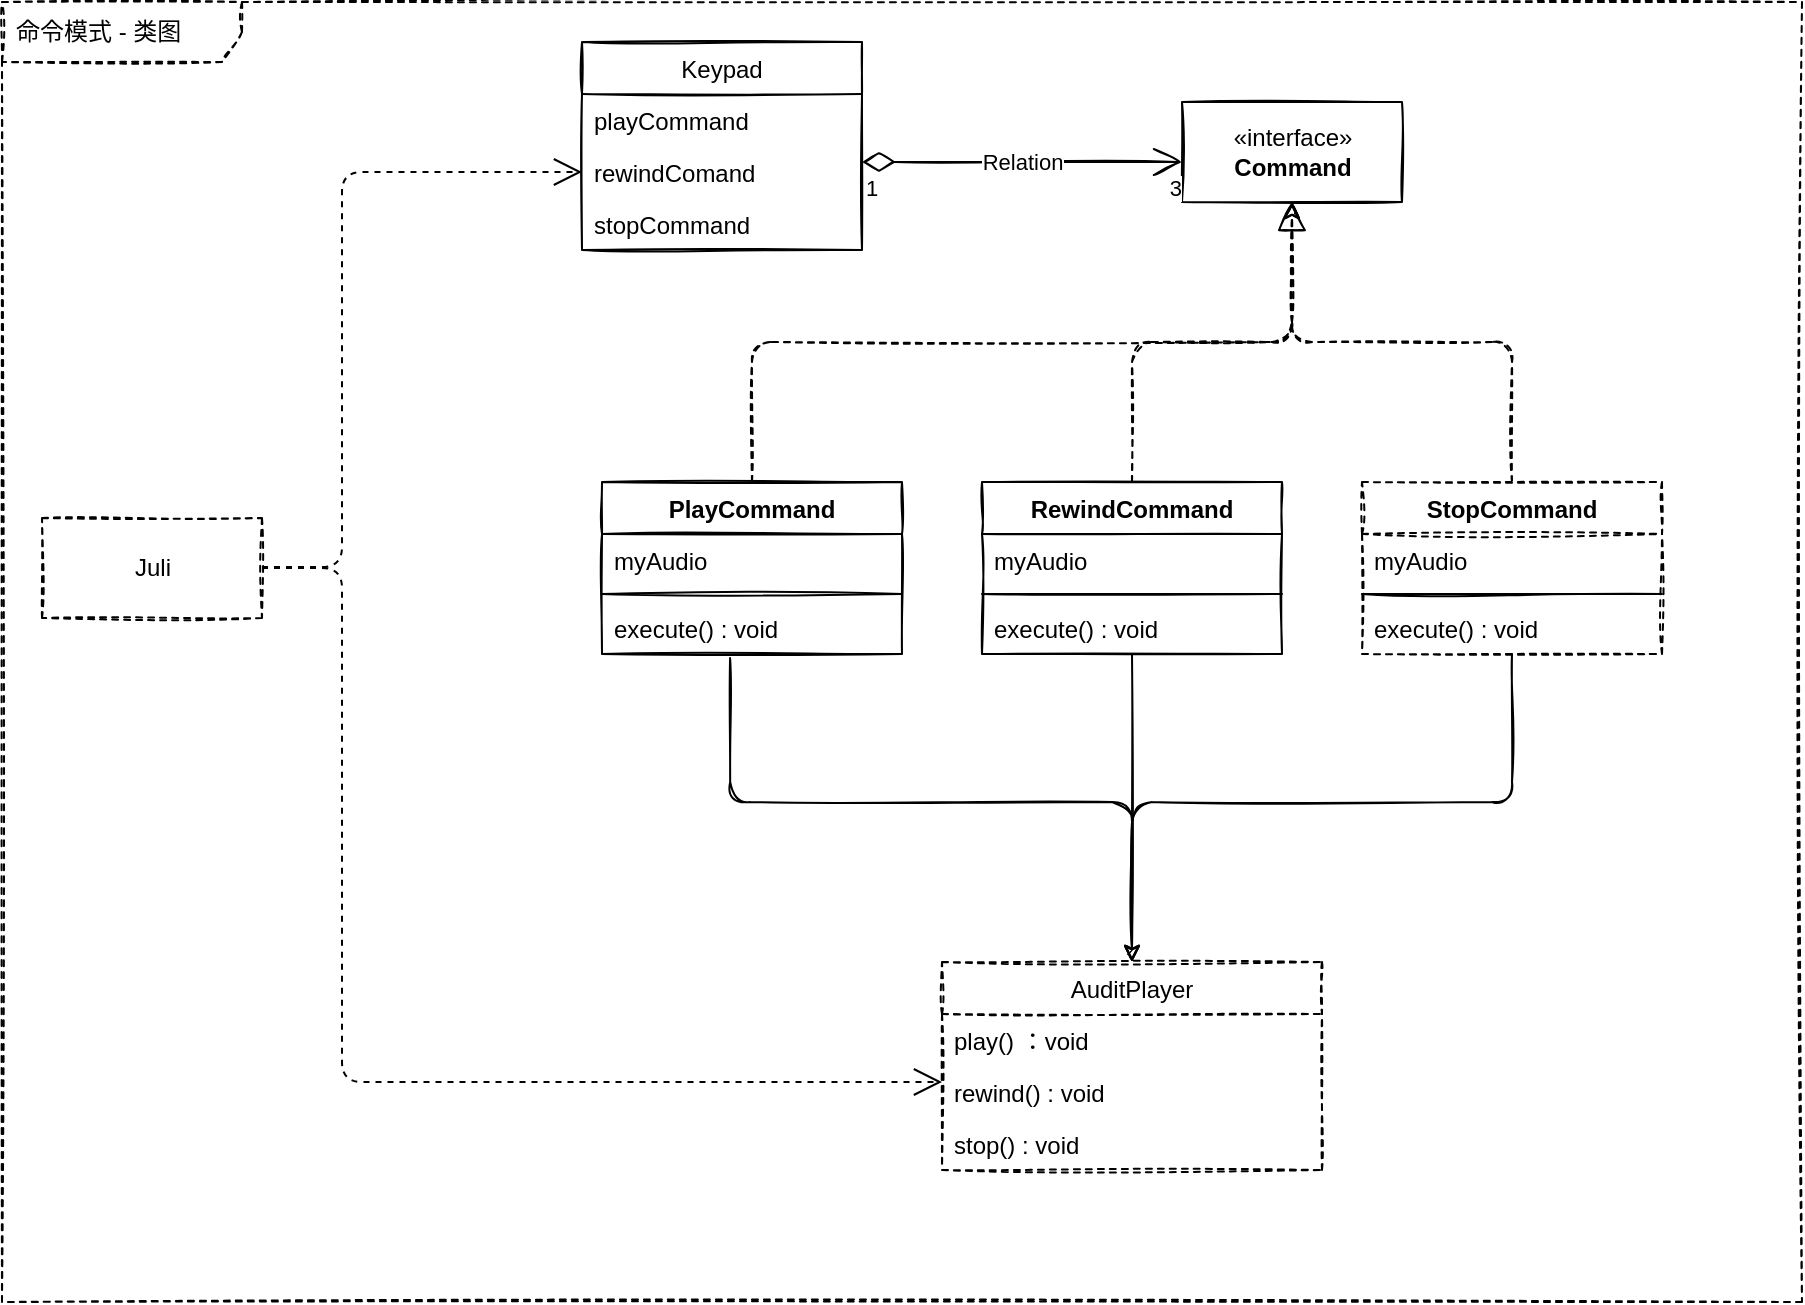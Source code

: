 <mxfile version="14.4.9" type="github">
  <diagram id="keqr0E5Gyz6Kl2WQPCfh" name="Page-1">
    <mxGraphModel dx="1211" dy="657" grid="1" gridSize="10" guides="1" tooltips="1" connect="1" arrows="1" fold="1" page="1" pageScale="1" pageWidth="827" pageHeight="1169" math="0" shadow="0">
      <root>
        <mxCell id="0" />
        <mxCell id="1" parent="0" />
        <mxCell id="jz3T0KPEXfVVJIKZZMcC-1" value="Keypad" style="swimlane;fontStyle=0;childLayout=stackLayout;horizontal=1;startSize=26;fillColor=none;horizontalStack=0;resizeParent=1;resizeParentMax=0;resizeLast=0;collapsible=1;marginBottom=0;sketch=1;" vertex="1" parent="1">
          <mxGeometry x="300" y="120" width="140" height="104" as="geometry" />
        </mxCell>
        <mxCell id="jz3T0KPEXfVVJIKZZMcC-2" value="playCommand" style="text;strokeColor=none;fillColor=none;align=left;verticalAlign=top;spacingLeft=4;spacingRight=4;overflow=hidden;rotatable=0;points=[[0,0.5],[1,0.5]];portConstraint=eastwest;sketch=1;" vertex="1" parent="jz3T0KPEXfVVJIKZZMcC-1">
          <mxGeometry y="26" width="140" height="26" as="geometry" />
        </mxCell>
        <mxCell id="jz3T0KPEXfVVJIKZZMcC-3" value="rewindComand" style="text;strokeColor=none;fillColor=none;align=left;verticalAlign=top;spacingLeft=4;spacingRight=4;overflow=hidden;rotatable=0;points=[[0,0.5],[1,0.5]];portConstraint=eastwest;sketch=1;" vertex="1" parent="jz3T0KPEXfVVJIKZZMcC-1">
          <mxGeometry y="52" width="140" height="26" as="geometry" />
        </mxCell>
        <mxCell id="jz3T0KPEXfVVJIKZZMcC-4" value="stopCommand" style="text;strokeColor=none;fillColor=none;align=left;verticalAlign=top;spacingLeft=4;spacingRight=4;overflow=hidden;rotatable=0;points=[[0,0.5],[1,0.5]];portConstraint=eastwest;sketch=1;" vertex="1" parent="jz3T0KPEXfVVJIKZZMcC-1">
          <mxGeometry y="78" width="140" height="26" as="geometry" />
        </mxCell>
        <mxCell id="jz3T0KPEXfVVJIKZZMcC-5" value="«interface»&lt;br&gt;&lt;b&gt;Command&lt;/b&gt;" style="html=1;sketch=1;" vertex="1" parent="1">
          <mxGeometry x="600" y="150" width="110" height="50" as="geometry" />
        </mxCell>
        <mxCell id="jz3T0KPEXfVVJIKZZMcC-7" value="Relation" style="endArrow=open;html=1;endSize=12;startArrow=diamondThin;startSize=14;startFill=0;edgeStyle=orthogonalEdgeStyle;sketch=1;" edge="1" parent="1">
          <mxGeometry relative="1" as="geometry">
            <mxPoint x="440" y="180" as="sourcePoint" />
            <mxPoint x="600" y="180" as="targetPoint" />
          </mxGeometry>
        </mxCell>
        <mxCell id="jz3T0KPEXfVVJIKZZMcC-8" value="1" style="edgeLabel;resizable=0;html=1;align=left;verticalAlign=top;sketch=1;" connectable="0" vertex="1" parent="jz3T0KPEXfVVJIKZZMcC-7">
          <mxGeometry x="-1" relative="1" as="geometry" />
        </mxCell>
        <mxCell id="jz3T0KPEXfVVJIKZZMcC-9" value="3" style="edgeLabel;resizable=0;html=1;align=right;verticalAlign=top;sketch=1;" connectable="0" vertex="1" parent="jz3T0KPEXfVVJIKZZMcC-7">
          <mxGeometry x="1" relative="1" as="geometry" />
        </mxCell>
        <mxCell id="jz3T0KPEXfVVJIKZZMcC-29" style="edgeStyle=orthogonalEdgeStyle;rounded=1;sketch=1;orthogonalLoop=1;jettySize=auto;html=1;shadow=0;exitX=0.427;exitY=1.077;exitDx=0;exitDy=0;exitPerimeter=0;" edge="1" parent="1" source="jz3T0KPEXfVVJIKZZMcC-13" target="jz3T0KPEXfVVJIKZZMcC-25">
          <mxGeometry relative="1" as="geometry">
            <Array as="points">
              <mxPoint x="374" y="500" />
              <mxPoint x="575" y="500" />
            </Array>
          </mxGeometry>
        </mxCell>
        <mxCell id="jz3T0KPEXfVVJIKZZMcC-10" value="PlayCommand" style="swimlane;fontStyle=1;align=center;verticalAlign=top;childLayout=stackLayout;horizontal=1;startSize=26;horizontalStack=0;resizeParent=1;resizeParentMax=0;resizeLast=0;collapsible=1;marginBottom=0;sketch=1;" vertex="1" parent="1">
          <mxGeometry x="310" y="340" width="150" height="86" as="geometry" />
        </mxCell>
        <mxCell id="jz3T0KPEXfVVJIKZZMcC-11" value="myAudio" style="text;strokeColor=none;fillColor=none;align=left;verticalAlign=top;spacingLeft=4;spacingRight=4;overflow=hidden;rotatable=0;points=[[0,0.5],[1,0.5]];portConstraint=eastwest;sketch=1;" vertex="1" parent="jz3T0KPEXfVVJIKZZMcC-10">
          <mxGeometry y="26" width="150" height="26" as="geometry" />
        </mxCell>
        <mxCell id="jz3T0KPEXfVVJIKZZMcC-12" value="" style="line;strokeWidth=1;fillColor=none;align=left;verticalAlign=middle;spacingTop=-1;spacingLeft=3;spacingRight=3;rotatable=0;labelPosition=right;points=[];portConstraint=eastwest;sketch=1;" vertex="1" parent="jz3T0KPEXfVVJIKZZMcC-10">
          <mxGeometry y="52" width="150" height="8" as="geometry" />
        </mxCell>
        <mxCell id="jz3T0KPEXfVVJIKZZMcC-13" value="execute() : void" style="text;strokeColor=none;fillColor=none;align=left;verticalAlign=top;spacingLeft=4;spacingRight=4;overflow=hidden;rotatable=0;points=[[0,0.5],[1,0.5]];portConstraint=eastwest;sketch=1;" vertex="1" parent="jz3T0KPEXfVVJIKZZMcC-10">
          <mxGeometry y="60" width="150" height="26" as="geometry" />
        </mxCell>
        <mxCell id="jz3T0KPEXfVVJIKZZMcC-23" style="edgeStyle=orthogonalEdgeStyle;rounded=1;sketch=1;orthogonalLoop=1;jettySize=auto;html=1;exitX=0.5;exitY=0;exitDx=0;exitDy=0;entryX=0.5;entryY=1;entryDx=0;entryDy=0;shadow=0;dashed=1;" edge="1" parent="1" source="jz3T0KPEXfVVJIKZZMcC-14" target="jz3T0KPEXfVVJIKZZMcC-5">
          <mxGeometry relative="1" as="geometry" />
        </mxCell>
        <mxCell id="jz3T0KPEXfVVJIKZZMcC-30" style="edgeStyle=orthogonalEdgeStyle;rounded=1;sketch=1;orthogonalLoop=1;jettySize=auto;html=1;entryX=0.5;entryY=0;entryDx=0;entryDy=0;shadow=0;" edge="1" parent="1" source="jz3T0KPEXfVVJIKZZMcC-14" target="jz3T0KPEXfVVJIKZZMcC-25">
          <mxGeometry relative="1" as="geometry" />
        </mxCell>
        <mxCell id="jz3T0KPEXfVVJIKZZMcC-14" value="RewindCommand" style="swimlane;fontStyle=1;align=center;verticalAlign=top;childLayout=stackLayout;horizontal=1;startSize=26;horizontalStack=0;resizeParent=1;resizeParentMax=0;resizeLast=0;collapsible=1;marginBottom=0;sketch=1;" vertex="1" parent="1">
          <mxGeometry x="500" y="340" width="150" height="86" as="geometry" />
        </mxCell>
        <mxCell id="jz3T0KPEXfVVJIKZZMcC-15" value="myAudio" style="text;strokeColor=none;fillColor=none;align=left;verticalAlign=top;spacingLeft=4;spacingRight=4;overflow=hidden;rotatable=0;points=[[0,0.5],[1,0.5]];portConstraint=eastwest;sketch=1;" vertex="1" parent="jz3T0KPEXfVVJIKZZMcC-14">
          <mxGeometry y="26" width="150" height="26" as="geometry" />
        </mxCell>
        <mxCell id="jz3T0KPEXfVVJIKZZMcC-16" value="" style="line;strokeWidth=1;fillColor=none;align=left;verticalAlign=middle;spacingTop=-1;spacingLeft=3;spacingRight=3;rotatable=0;labelPosition=right;points=[];portConstraint=eastwest;sketch=1;" vertex="1" parent="jz3T0KPEXfVVJIKZZMcC-14">
          <mxGeometry y="52" width="150" height="8" as="geometry" />
        </mxCell>
        <mxCell id="jz3T0KPEXfVVJIKZZMcC-17" value="execute() : void" style="text;strokeColor=none;fillColor=none;align=left;verticalAlign=top;spacingLeft=4;spacingRight=4;overflow=hidden;rotatable=0;points=[[0,0.5],[1,0.5]];portConstraint=eastwest;sketch=1;" vertex="1" parent="jz3T0KPEXfVVJIKZZMcC-14">
          <mxGeometry y="60" width="150" height="26" as="geometry" />
        </mxCell>
        <mxCell id="jz3T0KPEXfVVJIKZZMcC-24" style="edgeStyle=orthogonalEdgeStyle;rounded=1;sketch=1;orthogonalLoop=1;jettySize=auto;html=1;exitX=0.5;exitY=0;exitDx=0;exitDy=0;shadow=0;dashed=1;" edge="1" parent="1" source="jz3T0KPEXfVVJIKZZMcC-18" target="jz3T0KPEXfVVJIKZZMcC-5">
          <mxGeometry relative="1" as="geometry" />
        </mxCell>
        <mxCell id="jz3T0KPEXfVVJIKZZMcC-31" style="edgeStyle=orthogonalEdgeStyle;rounded=1;sketch=1;orthogonalLoop=1;jettySize=auto;html=1;entryX=0.5;entryY=0;entryDx=0;entryDy=0;shadow=0;" edge="1" parent="1" source="jz3T0KPEXfVVJIKZZMcC-18" target="jz3T0KPEXfVVJIKZZMcC-25">
          <mxGeometry relative="1" as="geometry">
            <Array as="points">
              <mxPoint x="765" y="500" />
              <mxPoint x="575" y="500" />
            </Array>
          </mxGeometry>
        </mxCell>
        <mxCell id="jz3T0KPEXfVVJIKZZMcC-18" value="StopCommand" style="swimlane;fontStyle=1;align=center;verticalAlign=top;childLayout=stackLayout;horizontal=1;startSize=26;horizontalStack=0;resizeParent=1;resizeParentMax=0;resizeLast=0;collapsible=1;marginBottom=0;sketch=1;dashed=1;" vertex="1" parent="1">
          <mxGeometry x="690" y="340" width="150" height="86" as="geometry" />
        </mxCell>
        <mxCell id="jz3T0KPEXfVVJIKZZMcC-19" value="myAudio" style="text;strokeColor=none;fillColor=none;align=left;verticalAlign=top;spacingLeft=4;spacingRight=4;overflow=hidden;rotatable=0;points=[[0,0.5],[1,0.5]];portConstraint=eastwest;sketch=1;" vertex="1" parent="jz3T0KPEXfVVJIKZZMcC-18">
          <mxGeometry y="26" width="150" height="26" as="geometry" />
        </mxCell>
        <mxCell id="jz3T0KPEXfVVJIKZZMcC-20" value="" style="line;strokeWidth=1;fillColor=none;align=left;verticalAlign=middle;spacingTop=-1;spacingLeft=3;spacingRight=3;rotatable=0;labelPosition=right;points=[];portConstraint=eastwest;sketch=1;" vertex="1" parent="jz3T0KPEXfVVJIKZZMcC-18">
          <mxGeometry y="52" width="150" height="8" as="geometry" />
        </mxCell>
        <mxCell id="jz3T0KPEXfVVJIKZZMcC-21" value="execute() : void" style="text;strokeColor=none;fillColor=none;align=left;verticalAlign=top;spacingLeft=4;spacingRight=4;overflow=hidden;rotatable=0;points=[[0,0.5],[1,0.5]];portConstraint=eastwest;sketch=1;" vertex="1" parent="jz3T0KPEXfVVJIKZZMcC-18">
          <mxGeometry y="60" width="150" height="26" as="geometry" />
        </mxCell>
        <mxCell id="jz3T0KPEXfVVJIKZZMcC-22" value="" style="endArrow=block;dashed=1;endFill=0;endSize=12;html=1;exitX=0.5;exitY=0;exitDx=0;exitDy=0;entryX=0.5;entryY=1;entryDx=0;entryDy=0;sketch=1;rounded=1;shadow=0;edgeStyle=orthogonalEdgeStyle;" edge="1" parent="1" source="jz3T0KPEXfVVJIKZZMcC-10" target="jz3T0KPEXfVVJIKZZMcC-5">
          <mxGeometry width="160" relative="1" as="geometry">
            <mxPoint x="520" y="290" as="sourcePoint" />
            <mxPoint x="680" y="290" as="targetPoint" />
          </mxGeometry>
        </mxCell>
        <mxCell id="jz3T0KPEXfVVJIKZZMcC-25" value="AuditPlayer" style="swimlane;fontStyle=0;childLayout=stackLayout;horizontal=1;startSize=26;fillColor=none;horizontalStack=0;resizeParent=1;resizeParentMax=0;resizeLast=0;collapsible=1;marginBottom=0;dashed=1;sketch=1;" vertex="1" parent="1">
          <mxGeometry x="480" y="580" width="190" height="104" as="geometry" />
        </mxCell>
        <mxCell id="jz3T0KPEXfVVJIKZZMcC-26" value="play() ：void" style="text;strokeColor=none;fillColor=none;align=left;verticalAlign=top;spacingLeft=4;spacingRight=4;overflow=hidden;rotatable=0;points=[[0,0.5],[1,0.5]];portConstraint=eastwest;" vertex="1" parent="jz3T0KPEXfVVJIKZZMcC-25">
          <mxGeometry y="26" width="190" height="26" as="geometry" />
        </mxCell>
        <mxCell id="jz3T0KPEXfVVJIKZZMcC-27" value="rewind() : void" style="text;strokeColor=none;fillColor=none;align=left;verticalAlign=top;spacingLeft=4;spacingRight=4;overflow=hidden;rotatable=0;points=[[0,0.5],[1,0.5]];portConstraint=eastwest;" vertex="1" parent="jz3T0KPEXfVVJIKZZMcC-25">
          <mxGeometry y="52" width="190" height="26" as="geometry" />
        </mxCell>
        <mxCell id="jz3T0KPEXfVVJIKZZMcC-28" value="stop() : void" style="text;strokeColor=none;fillColor=none;align=left;verticalAlign=top;spacingLeft=4;spacingRight=4;overflow=hidden;rotatable=0;points=[[0,0.5],[1,0.5]];portConstraint=eastwest;" vertex="1" parent="jz3T0KPEXfVVJIKZZMcC-25">
          <mxGeometry y="78" width="190" height="26" as="geometry" />
        </mxCell>
        <mxCell id="jz3T0KPEXfVVJIKZZMcC-35" style="edgeStyle=orthogonalEdgeStyle;rounded=1;sketch=0;orthogonalLoop=1;jettySize=auto;html=1;exitX=1;exitY=0.5;exitDx=0;exitDy=0;shadow=0;dashed=1;endArrow=open;endFill=0;endSize=12;" edge="1" parent="1" source="jz3T0KPEXfVVJIKZZMcC-33" target="jz3T0KPEXfVVJIKZZMcC-27">
          <mxGeometry relative="1" as="geometry">
            <Array as="points">
              <mxPoint x="180" y="383" />
              <mxPoint x="180" y="640" />
            </Array>
          </mxGeometry>
        </mxCell>
        <mxCell id="jz3T0KPEXfVVJIKZZMcC-33" value="Juli" style="html=1;dashed=1;sketch=1;" vertex="1" parent="1">
          <mxGeometry x="30" y="358" width="110" height="50" as="geometry" />
        </mxCell>
        <mxCell id="jz3T0KPEXfVVJIKZZMcC-34" value="" style="endArrow=open;dashed=1;endFill=0;endSize=12;html=1;shadow=0;entryX=0;entryY=0.5;entryDx=0;entryDy=0;edgeStyle=orthogonalEdgeStyle;" edge="1" parent="1" target="jz3T0KPEXfVVJIKZZMcC-3">
          <mxGeometry width="160" relative="1" as="geometry">
            <mxPoint x="140" y="382.5" as="sourcePoint" />
            <mxPoint x="300" y="382.5" as="targetPoint" />
            <Array as="points">
              <mxPoint x="180" y="383" />
              <mxPoint x="180" y="185" />
            </Array>
          </mxGeometry>
        </mxCell>
        <mxCell id="jz3T0KPEXfVVJIKZZMcC-36" value="命令模式 - 类图" style="shape=umlFrame;whiteSpace=wrap;html=1;width=120;height=30;boundedLbl=1;verticalAlign=middle;align=left;spacingLeft=5;dashed=1;sketch=1;" vertex="1" parent="1">
          <mxGeometry x="10" y="100" width="900" height="650" as="geometry" />
        </mxCell>
      </root>
    </mxGraphModel>
  </diagram>
</mxfile>

